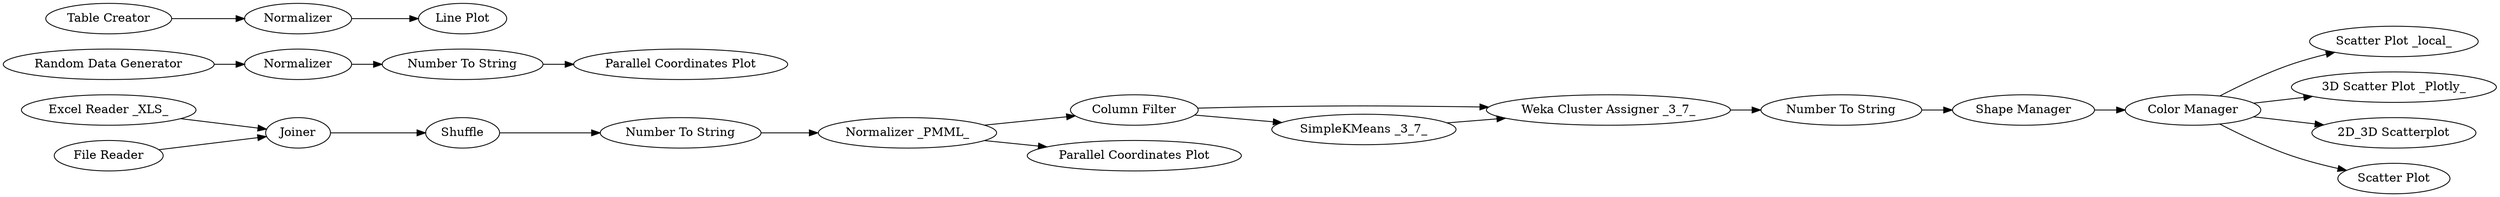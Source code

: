 digraph {
	158 -> 159
	144 -> 139
	143 -> 95
	156 -> 158
	146 -> 145
	148 -> 146
	167 -> 168
	153 -> 144
	159 -> 148
	162 -> 164
	139 -> 166
	91 -> 95
	146 -> 155
	139 -> 156
	170 -> 169
	95 -> 153
	164 -> 163
	168 -> 170
	146 -> 165
	146 -> 151
	156 -> 157
	157 -> 158
	91 [label="File Reader"]
	170 [label="Number To String"]
	165 [label="2D_3D Scatterplot"]
	167 [label="Random Data Generator"]
	169 [label="Parallel Coordinates Plot"]
	153 [label=Shuffle]
	162 [label="Table Creator"]
	145 [label="Scatter Plot _local_"]
	163 [label="Line Plot"]
	151 [label="Scatter Plot"]
	168 [label=Normalizer]
	156 [label="Column Filter"]
	146 [label="Color Manager"]
	166 [label="Parallel Coordinates Plot"]
	164 [label=Normalizer]
	148 [label="Shape Manager"]
	144 [label="Number To String"]
	143 [label="Excel Reader _XLS_"]
	158 [label="Weka Cluster Assigner _3_7_"]
	159 [label="Number To String"]
	139 [label="Normalizer _PMML_"]
	157 [label="SimpleKMeans _3_7_"]
	155 [label="3D Scatter Plot _Plotly_"]
	95 [label=Joiner]
	rankdir=LR
}
